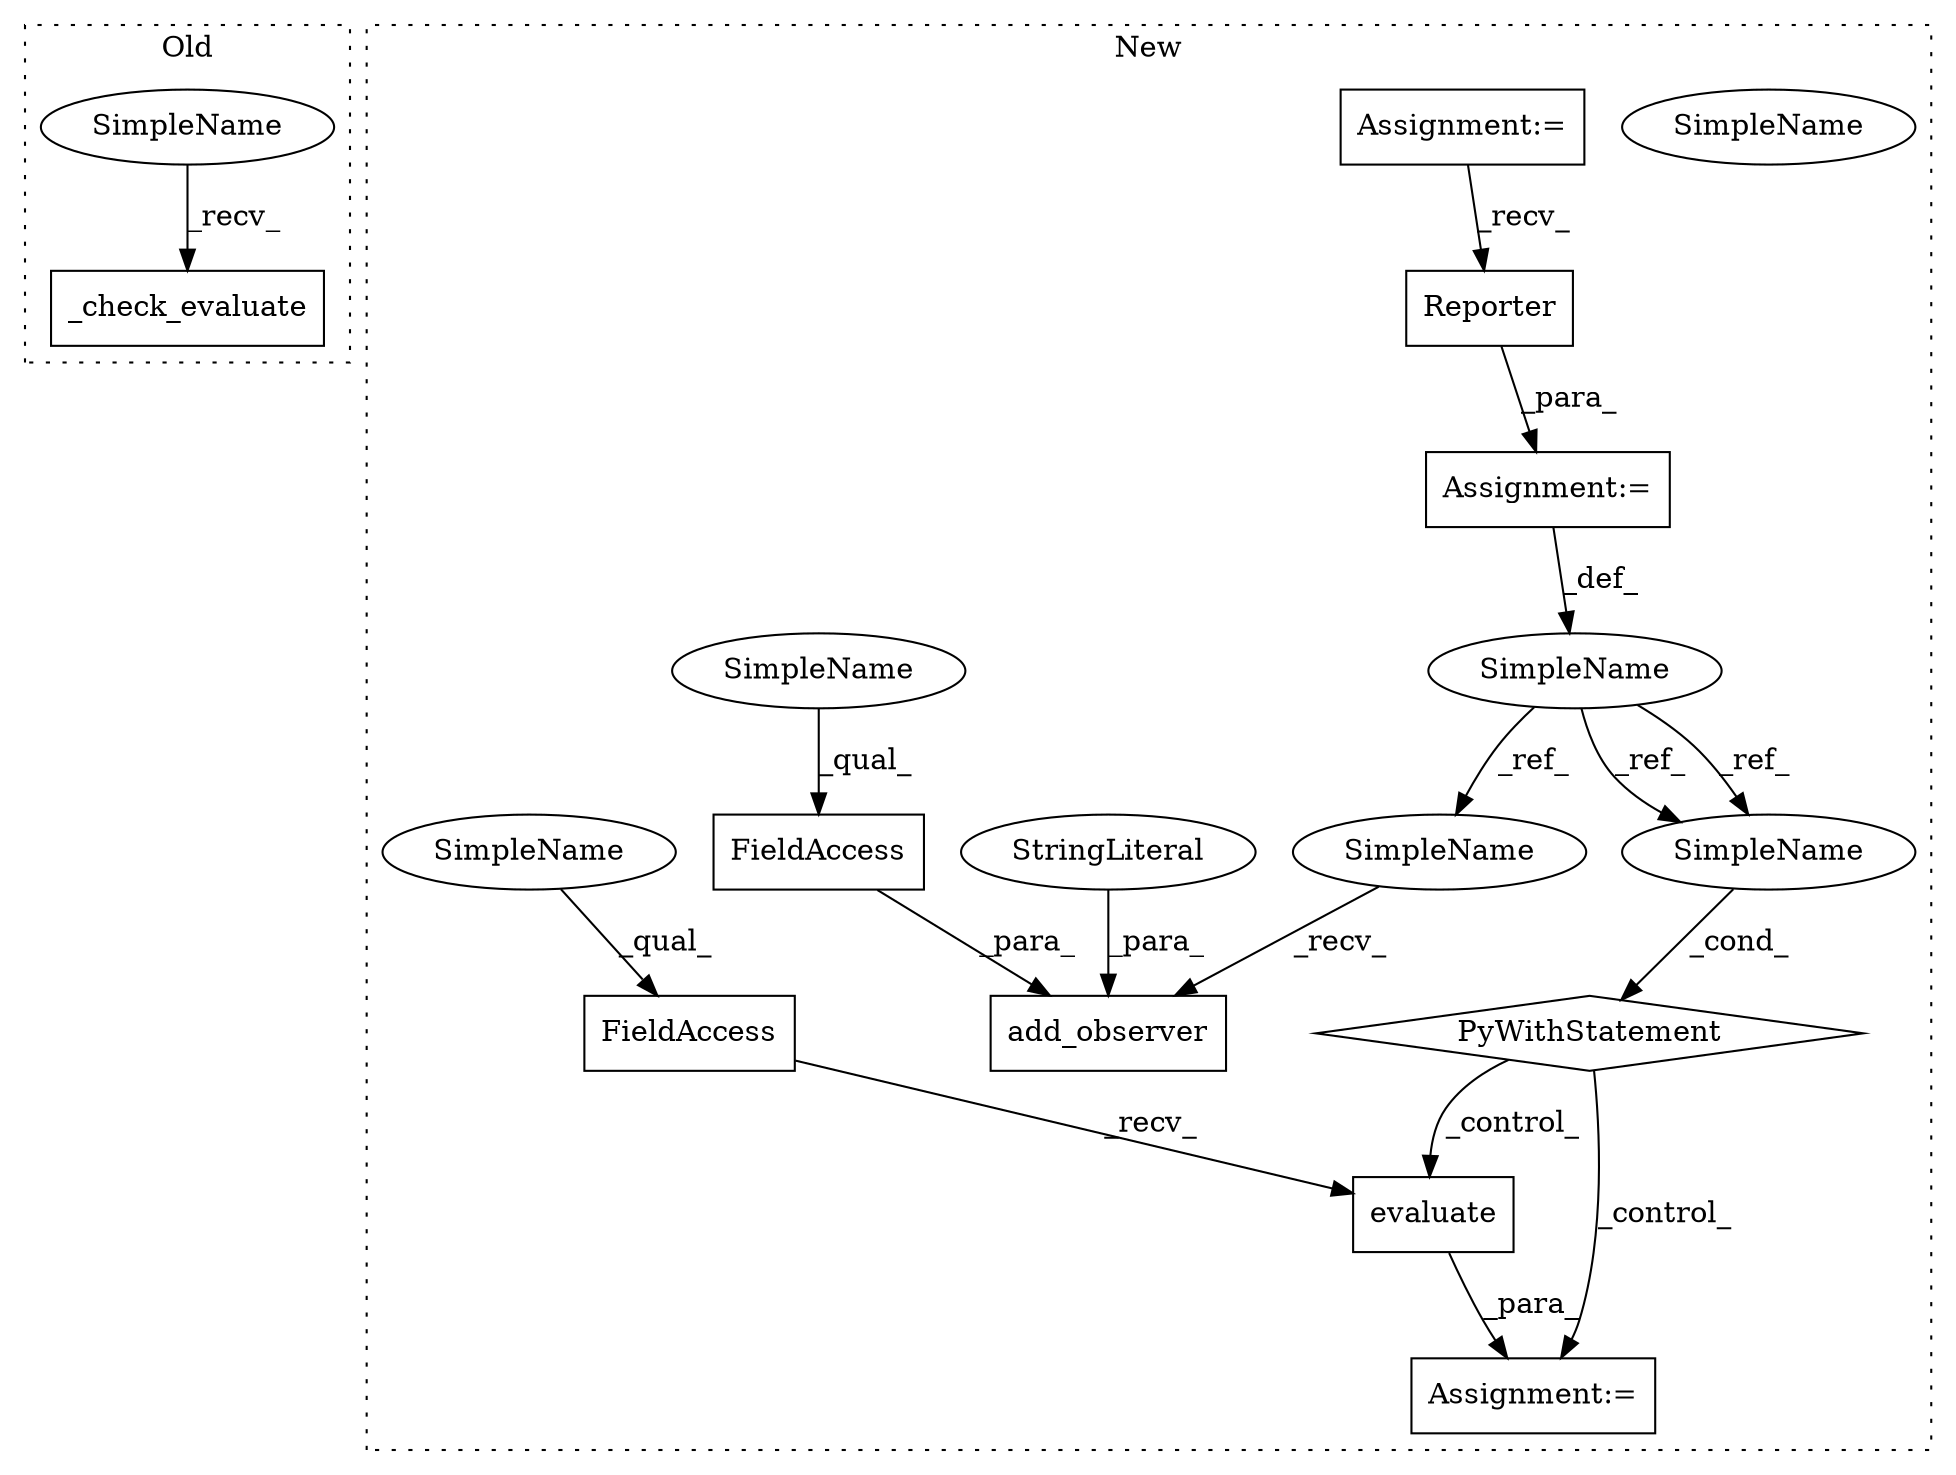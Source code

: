 digraph G {
subgraph cluster0 {
1 [label="_check_evaluate" a="32" s="3729" l="17" shape="box"];
14 [label="SimpleName" a="42" s="3724" l="4" shape="ellipse"];
label = "Old";
style="dotted";
}
subgraph cluster1 {
2 [label="evaluate" a="32" s="2131" l="10" shape="box"];
3 [label="SimpleName" a="42" s="2092" l="8" shape="ellipse"];
4 [label="PyWithStatement" a="104" s="2082,2100" l="10,2" shape="diamond"];
5 [label="FieldAccess" a="22" s="2116" l="14" shape="box"];
6 [label="FieldAccess" a="22" s="2066" l="9" shape="box"];
7 [label="add_observer" a="32" s="2046,2075" l="13,1" shape="box"];
8 [label="Reporter" a="32" s="2021" l="10" shape="box"];
9 [label="SimpleName" a="42" s="2004" l="8" shape="ellipse"];
10 [label="Assignment:=" a="7" s="2012" l="1" shape="box"];
11 [label="Assignment:=" a="7" s="1973" l="7" shape="box"];
12 [label="StringLiteral" a="45" s="2059" l="6" shape="ellipse"];
13 [label="Assignment:=" a="7" s="2115" l="1" shape="box"];
15 [label="SimpleName" a="42" s="2092" l="8" shape="ellipse"];
16 [label="SimpleName" a="42" s="2037" l="8" shape="ellipse"];
17 [label="SimpleName" a="42" s="2066" l="4" shape="ellipse"];
18 [label="SimpleName" a="42" s="2116" l="4" shape="ellipse"];
label = "New";
style="dotted";
}
2 -> 13 [label="_para_"];
4 -> 2 [label="_control_"];
4 -> 13 [label="_control_"];
5 -> 2 [label="_recv_"];
6 -> 7 [label="_para_"];
8 -> 10 [label="_para_"];
9 -> 16 [label="_ref_"];
9 -> 15 [label="_ref_"];
9 -> 15 [label="_ref_"];
10 -> 9 [label="_def_"];
11 -> 8 [label="_recv_"];
12 -> 7 [label="_para_"];
14 -> 1 [label="_recv_"];
15 -> 4 [label="_cond_"];
16 -> 7 [label="_recv_"];
17 -> 6 [label="_qual_"];
18 -> 5 [label="_qual_"];
}